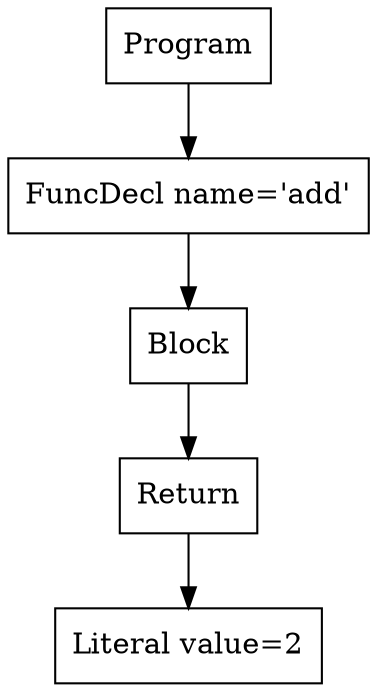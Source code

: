 digraph AST {
4 [shape=box, label="Literal value=2"];
3 [shape=box, label="Return"];
3 -> 4;
2 [shape=box, label="Block"];
2 -> 3;
1 [shape=box, label="FuncDecl name='add'"];
1 -> 2;
0 [shape=box, label="Program"];
0 -> 1;
}
